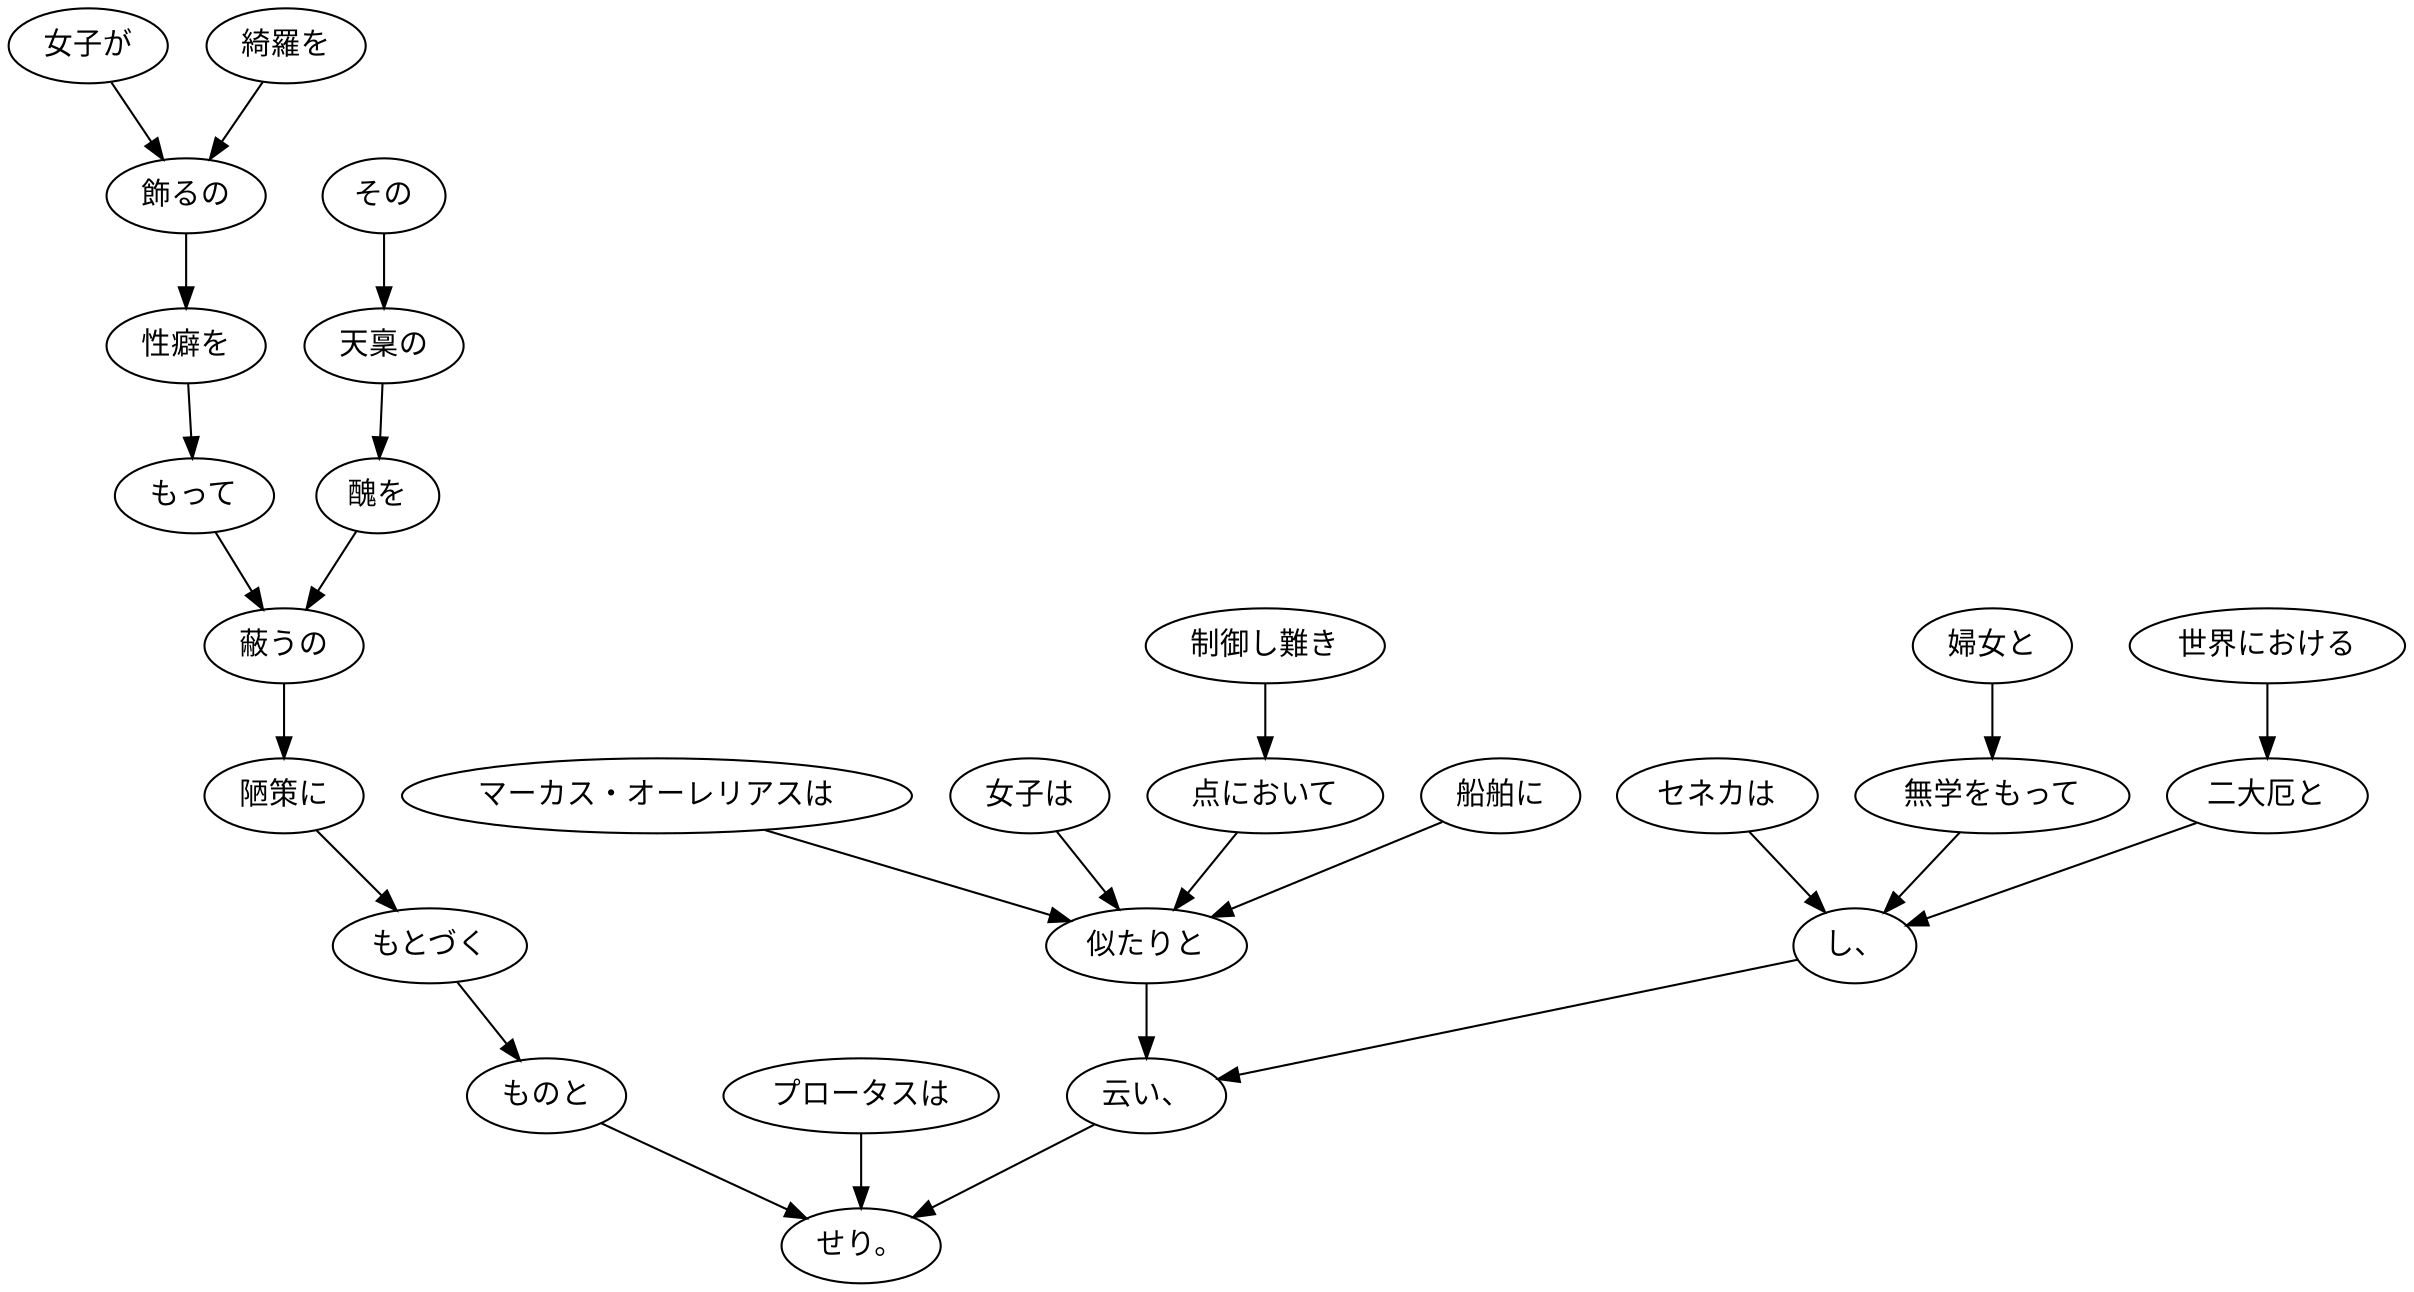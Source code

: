 digraph graph8905 {
	node0 [label="セネカは"];
	node1 [label="婦女と"];
	node2 [label="無学をもって"];
	node3 [label="世界における"];
	node4 [label="二大厄と"];
	node5 [label="し、"];
	node6 [label="マーカス・オーレリアスは"];
	node7 [label="女子は"];
	node8 [label="制御し難き"];
	node9 [label="点において"];
	node10 [label="船舶に"];
	node11 [label="似たりと"];
	node12 [label="云い、"];
	node13 [label="プロータスは"];
	node14 [label="女子が"];
	node15 [label="綺羅を"];
	node16 [label="飾るの"];
	node17 [label="性癖を"];
	node18 [label="もって"];
	node19 [label="その"];
	node20 [label="天稟の"];
	node21 [label="醜を"];
	node22 [label="蔽うの"];
	node23 [label="陋策に"];
	node24 [label="もとづく"];
	node25 [label="ものと"];
	node26 [label="せり。"];
	node0 -> node5;
	node1 -> node2;
	node2 -> node5;
	node3 -> node4;
	node4 -> node5;
	node5 -> node12;
	node6 -> node11;
	node7 -> node11;
	node8 -> node9;
	node9 -> node11;
	node10 -> node11;
	node11 -> node12;
	node12 -> node26;
	node13 -> node26;
	node14 -> node16;
	node15 -> node16;
	node16 -> node17;
	node17 -> node18;
	node18 -> node22;
	node19 -> node20;
	node20 -> node21;
	node21 -> node22;
	node22 -> node23;
	node23 -> node24;
	node24 -> node25;
	node25 -> node26;
}
